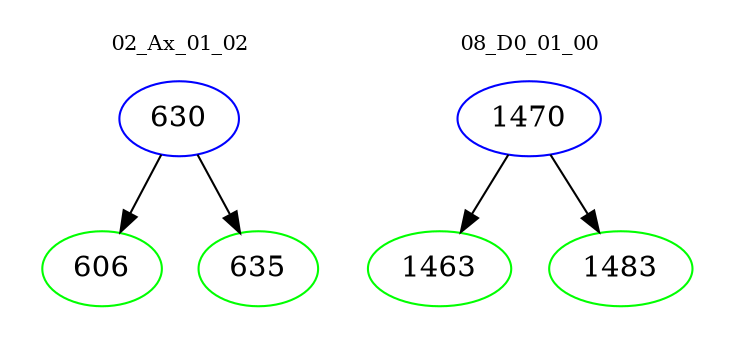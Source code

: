digraph{
subgraph cluster_0 {
color = white
label = "02_Ax_01_02";
fontsize=10;
T0_630 [label="630", color="blue"]
T0_630 -> T0_606 [color="black"]
T0_606 [label="606", color="green"]
T0_630 -> T0_635 [color="black"]
T0_635 [label="635", color="green"]
}
subgraph cluster_1 {
color = white
label = "08_D0_01_00";
fontsize=10;
T1_1470 [label="1470", color="blue"]
T1_1470 -> T1_1463 [color="black"]
T1_1463 [label="1463", color="green"]
T1_1470 -> T1_1483 [color="black"]
T1_1483 [label="1483", color="green"]
}
}
